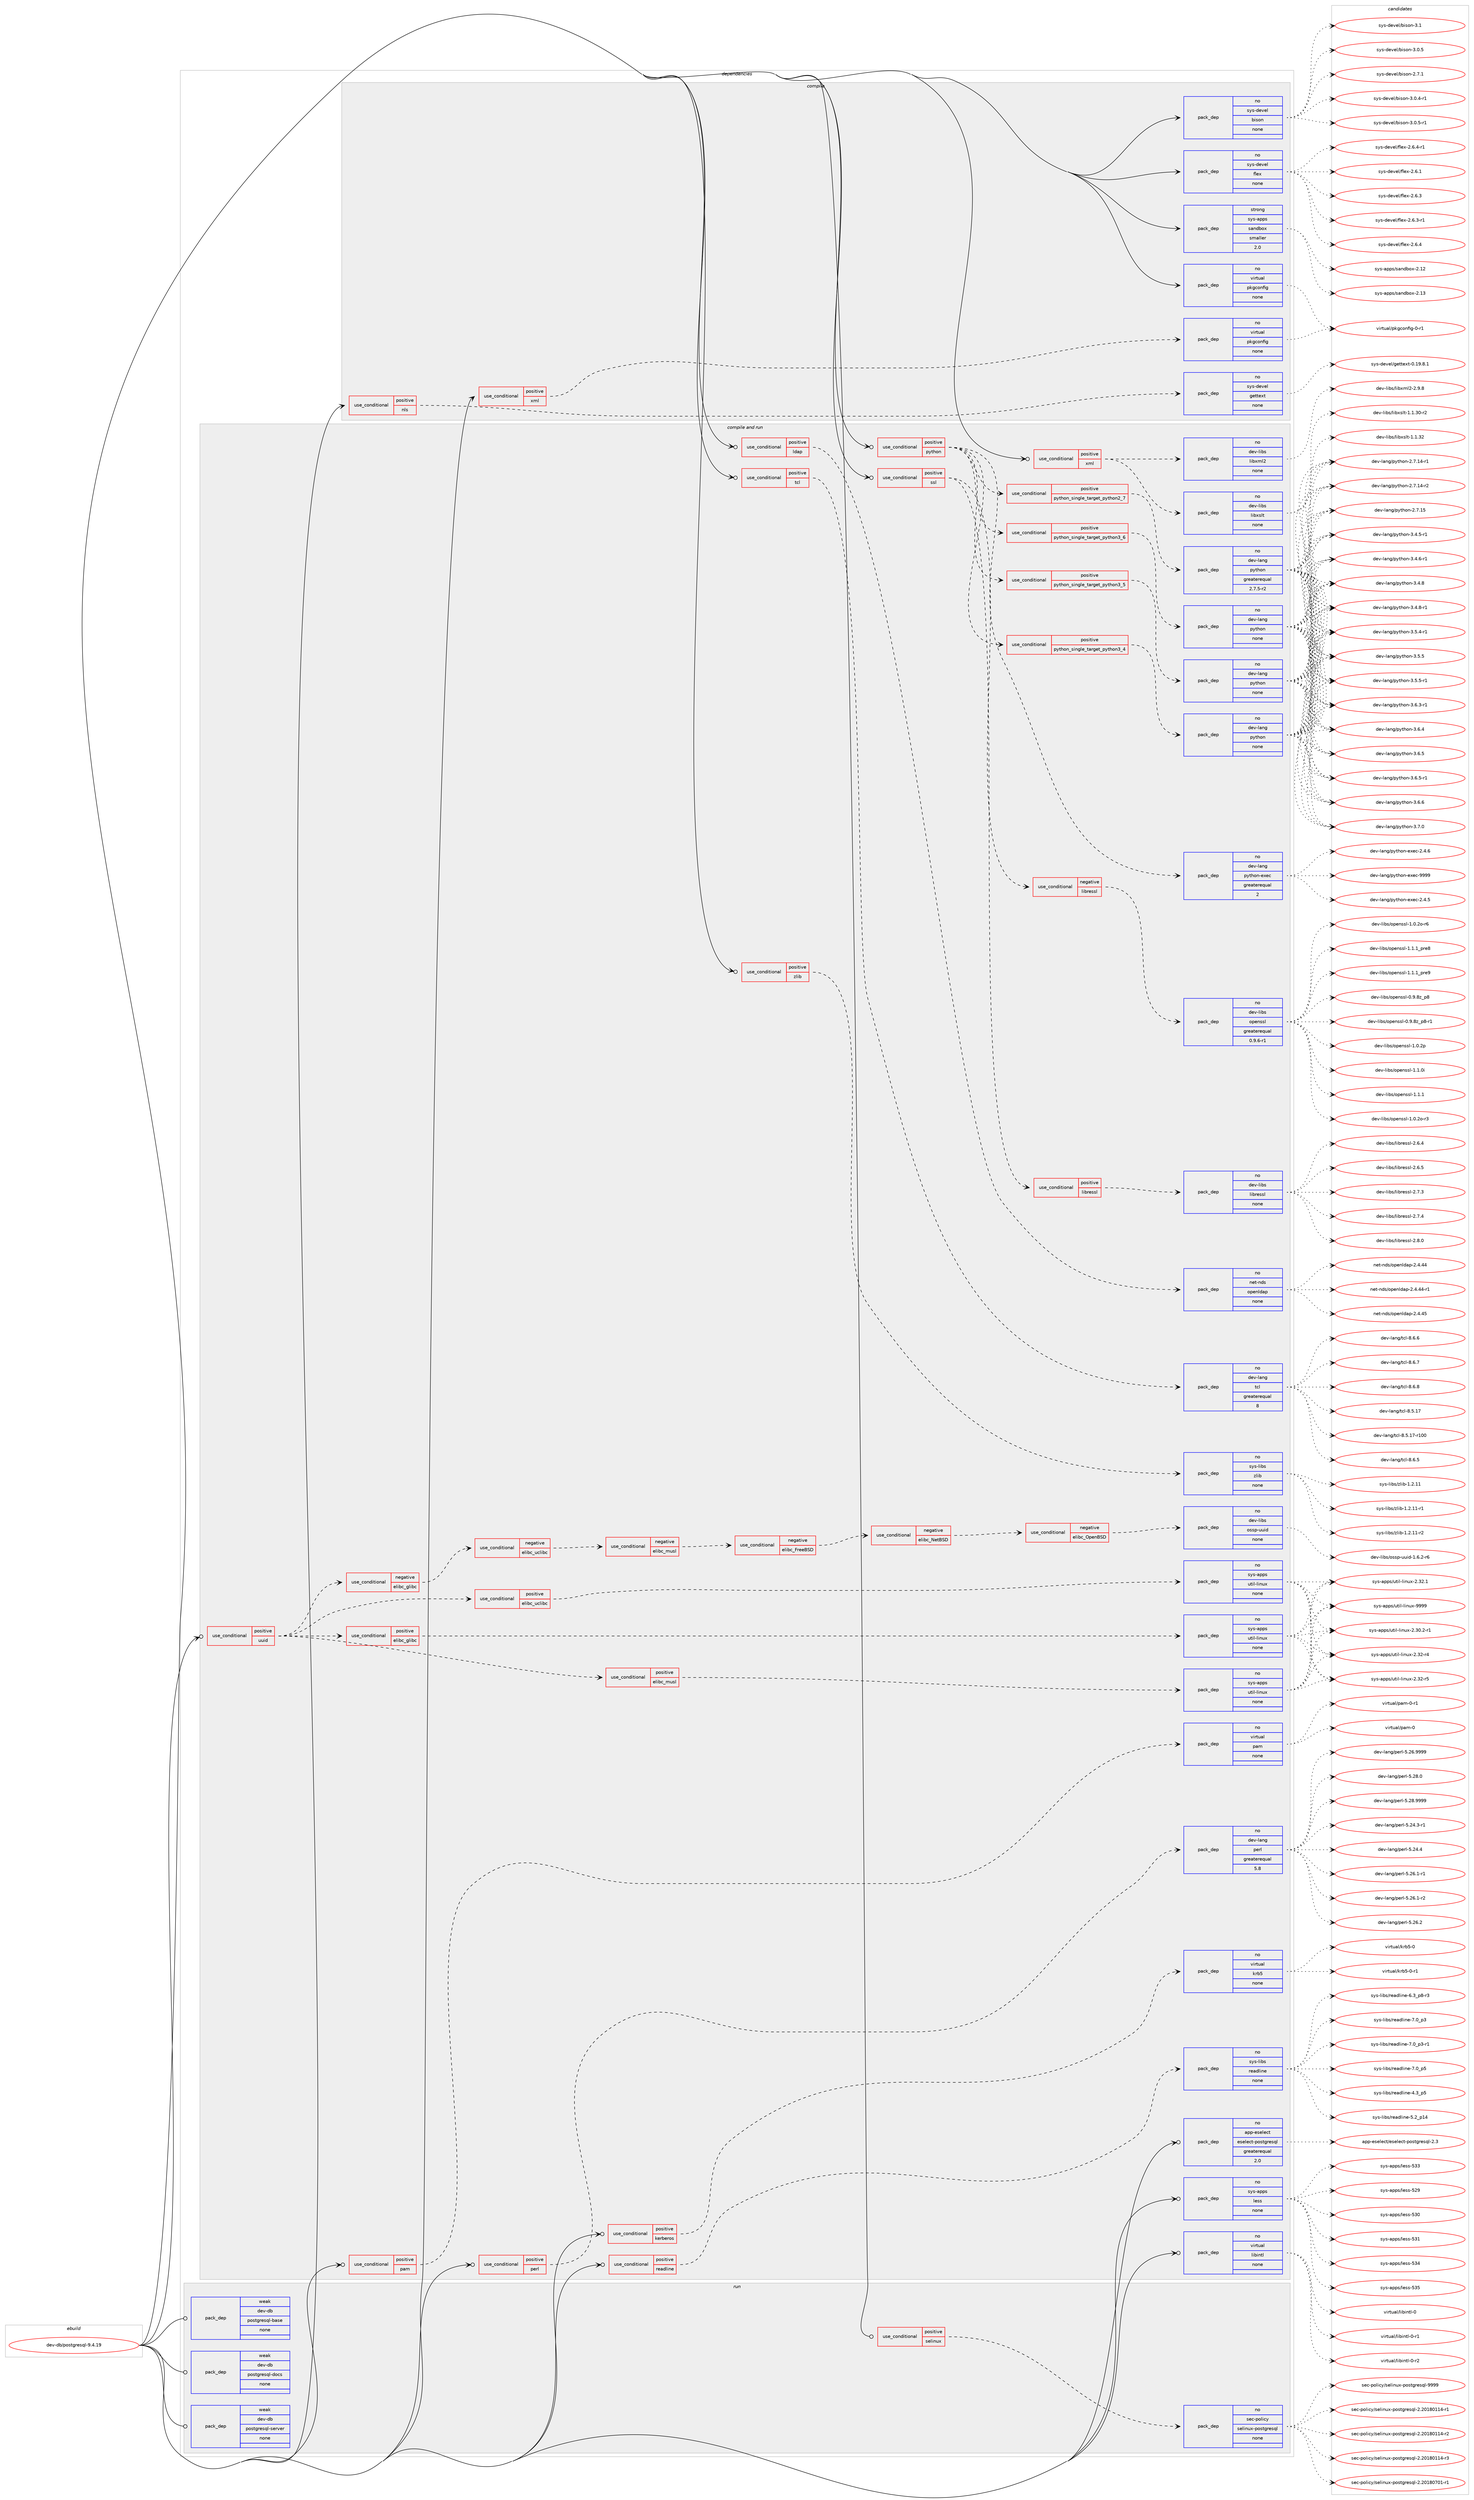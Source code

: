 digraph prolog {

# *************
# Graph options
# *************

newrank=true;
concentrate=true;
compound=true;
graph [rankdir=LR,fontname=Helvetica,fontsize=10,ranksep=1.5];#, ranksep=2.5, nodesep=0.2];
edge  [arrowhead=vee];
node  [fontname=Helvetica,fontsize=10];

# **********
# The ebuild
# **********

subgraph cluster_leftcol {
color=gray;
rank=same;
label=<<i>ebuild</i>>;
id [label="dev-db/postgresql-9.4.19", color=red, width=4, href="../dev-db/postgresql-9.4.19.svg"];
}

# ****************
# The dependencies
# ****************

subgraph cluster_midcol {
color=gray;
label=<<i>dependencies</i>>;
subgraph cluster_compile {
fillcolor="#eeeeee";
style=filled;
label=<<i>compile</i>>;
subgraph cond543 {
dependency1948 [label=<<TABLE BORDER="0" CELLBORDER="1" CELLSPACING="0" CELLPADDING="4"><TR><TD ROWSPAN="3" CELLPADDING="10">use_conditional</TD></TR><TR><TD>positive</TD></TR><TR><TD>nls</TD></TR></TABLE>>, shape=none, color=red];
subgraph pack1358 {
dependency1949 [label=<<TABLE BORDER="0" CELLBORDER="1" CELLSPACING="0" CELLPADDING="4" WIDTH="220"><TR><TD ROWSPAN="6" CELLPADDING="30">pack_dep</TD></TR><TR><TD WIDTH="110">no</TD></TR><TR><TD>sys-devel</TD></TR><TR><TD>gettext</TD></TR><TR><TD>none</TD></TR><TR><TD></TD></TR></TABLE>>, shape=none, color=blue];
}
dependency1948:e -> dependency1949:w [weight=20,style="dashed",arrowhead="vee"];
}
id:e -> dependency1948:w [weight=20,style="solid",arrowhead="vee"];
subgraph cond544 {
dependency1950 [label=<<TABLE BORDER="0" CELLBORDER="1" CELLSPACING="0" CELLPADDING="4"><TR><TD ROWSPAN="3" CELLPADDING="10">use_conditional</TD></TR><TR><TD>positive</TD></TR><TR><TD>xml</TD></TR></TABLE>>, shape=none, color=red];
subgraph pack1359 {
dependency1951 [label=<<TABLE BORDER="0" CELLBORDER="1" CELLSPACING="0" CELLPADDING="4" WIDTH="220"><TR><TD ROWSPAN="6" CELLPADDING="30">pack_dep</TD></TR><TR><TD WIDTH="110">no</TD></TR><TR><TD>virtual</TD></TR><TR><TD>pkgconfig</TD></TR><TR><TD>none</TD></TR><TR><TD></TD></TR></TABLE>>, shape=none, color=blue];
}
dependency1950:e -> dependency1951:w [weight=20,style="dashed",arrowhead="vee"];
}
id:e -> dependency1950:w [weight=20,style="solid",arrowhead="vee"];
subgraph pack1360 {
dependency1952 [label=<<TABLE BORDER="0" CELLBORDER="1" CELLSPACING="0" CELLPADDING="4" WIDTH="220"><TR><TD ROWSPAN="6" CELLPADDING="30">pack_dep</TD></TR><TR><TD WIDTH="110">no</TD></TR><TR><TD>sys-devel</TD></TR><TR><TD>bison</TD></TR><TR><TD>none</TD></TR><TR><TD></TD></TR></TABLE>>, shape=none, color=blue];
}
id:e -> dependency1952:w [weight=20,style="solid",arrowhead="vee"];
subgraph pack1361 {
dependency1953 [label=<<TABLE BORDER="0" CELLBORDER="1" CELLSPACING="0" CELLPADDING="4" WIDTH="220"><TR><TD ROWSPAN="6" CELLPADDING="30">pack_dep</TD></TR><TR><TD WIDTH="110">no</TD></TR><TR><TD>sys-devel</TD></TR><TR><TD>flex</TD></TR><TR><TD>none</TD></TR><TR><TD></TD></TR></TABLE>>, shape=none, color=blue];
}
id:e -> dependency1953:w [weight=20,style="solid",arrowhead="vee"];
subgraph pack1362 {
dependency1954 [label=<<TABLE BORDER="0" CELLBORDER="1" CELLSPACING="0" CELLPADDING="4" WIDTH="220"><TR><TD ROWSPAN="6" CELLPADDING="30">pack_dep</TD></TR><TR><TD WIDTH="110">no</TD></TR><TR><TD>virtual</TD></TR><TR><TD>pkgconfig</TD></TR><TR><TD>none</TD></TR><TR><TD></TD></TR></TABLE>>, shape=none, color=blue];
}
id:e -> dependency1954:w [weight=20,style="solid",arrowhead="vee"];
subgraph pack1363 {
dependency1955 [label=<<TABLE BORDER="0" CELLBORDER="1" CELLSPACING="0" CELLPADDING="4" WIDTH="220"><TR><TD ROWSPAN="6" CELLPADDING="30">pack_dep</TD></TR><TR><TD WIDTH="110">strong</TD></TR><TR><TD>sys-apps</TD></TR><TR><TD>sandbox</TD></TR><TR><TD>smaller</TD></TR><TR><TD>2.0</TD></TR></TABLE>>, shape=none, color=blue];
}
id:e -> dependency1955:w [weight=20,style="solid",arrowhead="vee"];
}
subgraph cluster_compileandrun {
fillcolor="#eeeeee";
style=filled;
label=<<i>compile and run</i>>;
subgraph cond545 {
dependency1956 [label=<<TABLE BORDER="0" CELLBORDER="1" CELLSPACING="0" CELLPADDING="4"><TR><TD ROWSPAN="3" CELLPADDING="10">use_conditional</TD></TR><TR><TD>positive</TD></TR><TR><TD>kerberos</TD></TR></TABLE>>, shape=none, color=red];
subgraph pack1364 {
dependency1957 [label=<<TABLE BORDER="0" CELLBORDER="1" CELLSPACING="0" CELLPADDING="4" WIDTH="220"><TR><TD ROWSPAN="6" CELLPADDING="30">pack_dep</TD></TR><TR><TD WIDTH="110">no</TD></TR><TR><TD>virtual</TD></TR><TR><TD>krb5</TD></TR><TR><TD>none</TD></TR><TR><TD></TD></TR></TABLE>>, shape=none, color=blue];
}
dependency1956:e -> dependency1957:w [weight=20,style="dashed",arrowhead="vee"];
}
id:e -> dependency1956:w [weight=20,style="solid",arrowhead="odotvee"];
subgraph cond546 {
dependency1958 [label=<<TABLE BORDER="0" CELLBORDER="1" CELLSPACING="0" CELLPADDING="4"><TR><TD ROWSPAN="3" CELLPADDING="10">use_conditional</TD></TR><TR><TD>positive</TD></TR><TR><TD>ldap</TD></TR></TABLE>>, shape=none, color=red];
subgraph pack1365 {
dependency1959 [label=<<TABLE BORDER="0" CELLBORDER="1" CELLSPACING="0" CELLPADDING="4" WIDTH="220"><TR><TD ROWSPAN="6" CELLPADDING="30">pack_dep</TD></TR><TR><TD WIDTH="110">no</TD></TR><TR><TD>net-nds</TD></TR><TR><TD>openldap</TD></TR><TR><TD>none</TD></TR><TR><TD></TD></TR></TABLE>>, shape=none, color=blue];
}
dependency1958:e -> dependency1959:w [weight=20,style="dashed",arrowhead="vee"];
}
id:e -> dependency1958:w [weight=20,style="solid",arrowhead="odotvee"];
subgraph cond547 {
dependency1960 [label=<<TABLE BORDER="0" CELLBORDER="1" CELLSPACING="0" CELLPADDING="4"><TR><TD ROWSPAN="3" CELLPADDING="10">use_conditional</TD></TR><TR><TD>positive</TD></TR><TR><TD>pam</TD></TR></TABLE>>, shape=none, color=red];
subgraph pack1366 {
dependency1961 [label=<<TABLE BORDER="0" CELLBORDER="1" CELLSPACING="0" CELLPADDING="4" WIDTH="220"><TR><TD ROWSPAN="6" CELLPADDING="30">pack_dep</TD></TR><TR><TD WIDTH="110">no</TD></TR><TR><TD>virtual</TD></TR><TR><TD>pam</TD></TR><TR><TD>none</TD></TR><TR><TD></TD></TR></TABLE>>, shape=none, color=blue];
}
dependency1960:e -> dependency1961:w [weight=20,style="dashed",arrowhead="vee"];
}
id:e -> dependency1960:w [weight=20,style="solid",arrowhead="odotvee"];
subgraph cond548 {
dependency1962 [label=<<TABLE BORDER="0" CELLBORDER="1" CELLSPACING="0" CELLPADDING="4"><TR><TD ROWSPAN="3" CELLPADDING="10">use_conditional</TD></TR><TR><TD>positive</TD></TR><TR><TD>perl</TD></TR></TABLE>>, shape=none, color=red];
subgraph pack1367 {
dependency1963 [label=<<TABLE BORDER="0" CELLBORDER="1" CELLSPACING="0" CELLPADDING="4" WIDTH="220"><TR><TD ROWSPAN="6" CELLPADDING="30">pack_dep</TD></TR><TR><TD WIDTH="110">no</TD></TR><TR><TD>dev-lang</TD></TR><TR><TD>perl</TD></TR><TR><TD>greaterequal</TD></TR><TR><TD>5.8</TD></TR></TABLE>>, shape=none, color=blue];
}
dependency1962:e -> dependency1963:w [weight=20,style="dashed",arrowhead="vee"];
}
id:e -> dependency1962:w [weight=20,style="solid",arrowhead="odotvee"];
subgraph cond549 {
dependency1964 [label=<<TABLE BORDER="0" CELLBORDER="1" CELLSPACING="0" CELLPADDING="4"><TR><TD ROWSPAN="3" CELLPADDING="10">use_conditional</TD></TR><TR><TD>positive</TD></TR><TR><TD>python</TD></TR></TABLE>>, shape=none, color=red];
subgraph cond550 {
dependency1965 [label=<<TABLE BORDER="0" CELLBORDER="1" CELLSPACING="0" CELLPADDING="4"><TR><TD ROWSPAN="3" CELLPADDING="10">use_conditional</TD></TR><TR><TD>positive</TD></TR><TR><TD>python_single_target_python2_7</TD></TR></TABLE>>, shape=none, color=red];
subgraph pack1368 {
dependency1966 [label=<<TABLE BORDER="0" CELLBORDER="1" CELLSPACING="0" CELLPADDING="4" WIDTH="220"><TR><TD ROWSPAN="6" CELLPADDING="30">pack_dep</TD></TR><TR><TD WIDTH="110">no</TD></TR><TR><TD>dev-lang</TD></TR><TR><TD>python</TD></TR><TR><TD>greaterequal</TD></TR><TR><TD>2.7.5-r2</TD></TR></TABLE>>, shape=none, color=blue];
}
dependency1965:e -> dependency1966:w [weight=20,style="dashed",arrowhead="vee"];
}
dependency1964:e -> dependency1965:w [weight=20,style="dashed",arrowhead="vee"];
subgraph cond551 {
dependency1967 [label=<<TABLE BORDER="0" CELLBORDER="1" CELLSPACING="0" CELLPADDING="4"><TR><TD ROWSPAN="3" CELLPADDING="10">use_conditional</TD></TR><TR><TD>positive</TD></TR><TR><TD>python_single_target_python3_4</TD></TR></TABLE>>, shape=none, color=red];
subgraph pack1369 {
dependency1968 [label=<<TABLE BORDER="0" CELLBORDER="1" CELLSPACING="0" CELLPADDING="4" WIDTH="220"><TR><TD ROWSPAN="6" CELLPADDING="30">pack_dep</TD></TR><TR><TD WIDTH="110">no</TD></TR><TR><TD>dev-lang</TD></TR><TR><TD>python</TD></TR><TR><TD>none</TD></TR><TR><TD></TD></TR></TABLE>>, shape=none, color=blue];
}
dependency1967:e -> dependency1968:w [weight=20,style="dashed",arrowhead="vee"];
}
dependency1964:e -> dependency1967:w [weight=20,style="dashed",arrowhead="vee"];
subgraph cond552 {
dependency1969 [label=<<TABLE BORDER="0" CELLBORDER="1" CELLSPACING="0" CELLPADDING="4"><TR><TD ROWSPAN="3" CELLPADDING="10">use_conditional</TD></TR><TR><TD>positive</TD></TR><TR><TD>python_single_target_python3_5</TD></TR></TABLE>>, shape=none, color=red];
subgraph pack1370 {
dependency1970 [label=<<TABLE BORDER="0" CELLBORDER="1" CELLSPACING="0" CELLPADDING="4" WIDTH="220"><TR><TD ROWSPAN="6" CELLPADDING="30">pack_dep</TD></TR><TR><TD WIDTH="110">no</TD></TR><TR><TD>dev-lang</TD></TR><TR><TD>python</TD></TR><TR><TD>none</TD></TR><TR><TD></TD></TR></TABLE>>, shape=none, color=blue];
}
dependency1969:e -> dependency1970:w [weight=20,style="dashed",arrowhead="vee"];
}
dependency1964:e -> dependency1969:w [weight=20,style="dashed",arrowhead="vee"];
subgraph cond553 {
dependency1971 [label=<<TABLE BORDER="0" CELLBORDER="1" CELLSPACING="0" CELLPADDING="4"><TR><TD ROWSPAN="3" CELLPADDING="10">use_conditional</TD></TR><TR><TD>positive</TD></TR><TR><TD>python_single_target_python3_6</TD></TR></TABLE>>, shape=none, color=red];
subgraph pack1371 {
dependency1972 [label=<<TABLE BORDER="0" CELLBORDER="1" CELLSPACING="0" CELLPADDING="4" WIDTH="220"><TR><TD ROWSPAN="6" CELLPADDING="30">pack_dep</TD></TR><TR><TD WIDTH="110">no</TD></TR><TR><TD>dev-lang</TD></TR><TR><TD>python</TD></TR><TR><TD>none</TD></TR><TR><TD></TD></TR></TABLE>>, shape=none, color=blue];
}
dependency1971:e -> dependency1972:w [weight=20,style="dashed",arrowhead="vee"];
}
dependency1964:e -> dependency1971:w [weight=20,style="dashed",arrowhead="vee"];
subgraph pack1372 {
dependency1973 [label=<<TABLE BORDER="0" CELLBORDER="1" CELLSPACING="0" CELLPADDING="4" WIDTH="220"><TR><TD ROWSPAN="6" CELLPADDING="30">pack_dep</TD></TR><TR><TD WIDTH="110">no</TD></TR><TR><TD>dev-lang</TD></TR><TR><TD>python-exec</TD></TR><TR><TD>greaterequal</TD></TR><TR><TD>2</TD></TR></TABLE>>, shape=none, color=blue];
}
dependency1964:e -> dependency1973:w [weight=20,style="dashed",arrowhead="vee"];
}
id:e -> dependency1964:w [weight=20,style="solid",arrowhead="odotvee"];
subgraph cond554 {
dependency1974 [label=<<TABLE BORDER="0" CELLBORDER="1" CELLSPACING="0" CELLPADDING="4"><TR><TD ROWSPAN="3" CELLPADDING="10">use_conditional</TD></TR><TR><TD>positive</TD></TR><TR><TD>readline</TD></TR></TABLE>>, shape=none, color=red];
subgraph pack1373 {
dependency1975 [label=<<TABLE BORDER="0" CELLBORDER="1" CELLSPACING="0" CELLPADDING="4" WIDTH="220"><TR><TD ROWSPAN="6" CELLPADDING="30">pack_dep</TD></TR><TR><TD WIDTH="110">no</TD></TR><TR><TD>sys-libs</TD></TR><TR><TD>readline</TD></TR><TR><TD>none</TD></TR><TR><TD></TD></TR></TABLE>>, shape=none, color=blue];
}
dependency1974:e -> dependency1975:w [weight=20,style="dashed",arrowhead="vee"];
}
id:e -> dependency1974:w [weight=20,style="solid",arrowhead="odotvee"];
subgraph cond555 {
dependency1976 [label=<<TABLE BORDER="0" CELLBORDER="1" CELLSPACING="0" CELLPADDING="4"><TR><TD ROWSPAN="3" CELLPADDING="10">use_conditional</TD></TR><TR><TD>positive</TD></TR><TR><TD>ssl</TD></TR></TABLE>>, shape=none, color=red];
subgraph cond556 {
dependency1977 [label=<<TABLE BORDER="0" CELLBORDER="1" CELLSPACING="0" CELLPADDING="4"><TR><TD ROWSPAN="3" CELLPADDING="10">use_conditional</TD></TR><TR><TD>negative</TD></TR><TR><TD>libressl</TD></TR></TABLE>>, shape=none, color=red];
subgraph pack1374 {
dependency1978 [label=<<TABLE BORDER="0" CELLBORDER="1" CELLSPACING="0" CELLPADDING="4" WIDTH="220"><TR><TD ROWSPAN="6" CELLPADDING="30">pack_dep</TD></TR><TR><TD WIDTH="110">no</TD></TR><TR><TD>dev-libs</TD></TR><TR><TD>openssl</TD></TR><TR><TD>greaterequal</TD></TR><TR><TD>0.9.6-r1</TD></TR></TABLE>>, shape=none, color=blue];
}
dependency1977:e -> dependency1978:w [weight=20,style="dashed",arrowhead="vee"];
}
dependency1976:e -> dependency1977:w [weight=20,style="dashed",arrowhead="vee"];
subgraph cond557 {
dependency1979 [label=<<TABLE BORDER="0" CELLBORDER="1" CELLSPACING="0" CELLPADDING="4"><TR><TD ROWSPAN="3" CELLPADDING="10">use_conditional</TD></TR><TR><TD>positive</TD></TR><TR><TD>libressl</TD></TR></TABLE>>, shape=none, color=red];
subgraph pack1375 {
dependency1980 [label=<<TABLE BORDER="0" CELLBORDER="1" CELLSPACING="0" CELLPADDING="4" WIDTH="220"><TR><TD ROWSPAN="6" CELLPADDING="30">pack_dep</TD></TR><TR><TD WIDTH="110">no</TD></TR><TR><TD>dev-libs</TD></TR><TR><TD>libressl</TD></TR><TR><TD>none</TD></TR><TR><TD></TD></TR></TABLE>>, shape=none, color=blue];
}
dependency1979:e -> dependency1980:w [weight=20,style="dashed",arrowhead="vee"];
}
dependency1976:e -> dependency1979:w [weight=20,style="dashed",arrowhead="vee"];
}
id:e -> dependency1976:w [weight=20,style="solid",arrowhead="odotvee"];
subgraph cond558 {
dependency1981 [label=<<TABLE BORDER="0" CELLBORDER="1" CELLSPACING="0" CELLPADDING="4"><TR><TD ROWSPAN="3" CELLPADDING="10">use_conditional</TD></TR><TR><TD>positive</TD></TR><TR><TD>tcl</TD></TR></TABLE>>, shape=none, color=red];
subgraph pack1376 {
dependency1982 [label=<<TABLE BORDER="0" CELLBORDER="1" CELLSPACING="0" CELLPADDING="4" WIDTH="220"><TR><TD ROWSPAN="6" CELLPADDING="30">pack_dep</TD></TR><TR><TD WIDTH="110">no</TD></TR><TR><TD>dev-lang</TD></TR><TR><TD>tcl</TD></TR><TR><TD>greaterequal</TD></TR><TR><TD>8</TD></TR></TABLE>>, shape=none, color=blue];
}
dependency1981:e -> dependency1982:w [weight=20,style="dashed",arrowhead="vee"];
}
id:e -> dependency1981:w [weight=20,style="solid",arrowhead="odotvee"];
subgraph cond559 {
dependency1983 [label=<<TABLE BORDER="0" CELLBORDER="1" CELLSPACING="0" CELLPADDING="4"><TR><TD ROWSPAN="3" CELLPADDING="10">use_conditional</TD></TR><TR><TD>positive</TD></TR><TR><TD>uuid</TD></TR></TABLE>>, shape=none, color=red];
subgraph cond560 {
dependency1984 [label=<<TABLE BORDER="0" CELLBORDER="1" CELLSPACING="0" CELLPADDING="4"><TR><TD ROWSPAN="3" CELLPADDING="10">use_conditional</TD></TR><TR><TD>positive</TD></TR><TR><TD>elibc_glibc</TD></TR></TABLE>>, shape=none, color=red];
subgraph pack1377 {
dependency1985 [label=<<TABLE BORDER="0" CELLBORDER="1" CELLSPACING="0" CELLPADDING="4" WIDTH="220"><TR><TD ROWSPAN="6" CELLPADDING="30">pack_dep</TD></TR><TR><TD WIDTH="110">no</TD></TR><TR><TD>sys-apps</TD></TR><TR><TD>util-linux</TD></TR><TR><TD>none</TD></TR><TR><TD></TD></TR></TABLE>>, shape=none, color=blue];
}
dependency1984:e -> dependency1985:w [weight=20,style="dashed",arrowhead="vee"];
}
dependency1983:e -> dependency1984:w [weight=20,style="dashed",arrowhead="vee"];
subgraph cond561 {
dependency1986 [label=<<TABLE BORDER="0" CELLBORDER="1" CELLSPACING="0" CELLPADDING="4"><TR><TD ROWSPAN="3" CELLPADDING="10">use_conditional</TD></TR><TR><TD>positive</TD></TR><TR><TD>elibc_uclibc</TD></TR></TABLE>>, shape=none, color=red];
subgraph pack1378 {
dependency1987 [label=<<TABLE BORDER="0" CELLBORDER="1" CELLSPACING="0" CELLPADDING="4" WIDTH="220"><TR><TD ROWSPAN="6" CELLPADDING="30">pack_dep</TD></TR><TR><TD WIDTH="110">no</TD></TR><TR><TD>sys-apps</TD></TR><TR><TD>util-linux</TD></TR><TR><TD>none</TD></TR><TR><TD></TD></TR></TABLE>>, shape=none, color=blue];
}
dependency1986:e -> dependency1987:w [weight=20,style="dashed",arrowhead="vee"];
}
dependency1983:e -> dependency1986:w [weight=20,style="dashed",arrowhead="vee"];
subgraph cond562 {
dependency1988 [label=<<TABLE BORDER="0" CELLBORDER="1" CELLSPACING="0" CELLPADDING="4"><TR><TD ROWSPAN="3" CELLPADDING="10">use_conditional</TD></TR><TR><TD>positive</TD></TR><TR><TD>elibc_musl</TD></TR></TABLE>>, shape=none, color=red];
subgraph pack1379 {
dependency1989 [label=<<TABLE BORDER="0" CELLBORDER="1" CELLSPACING="0" CELLPADDING="4" WIDTH="220"><TR><TD ROWSPAN="6" CELLPADDING="30">pack_dep</TD></TR><TR><TD WIDTH="110">no</TD></TR><TR><TD>sys-apps</TD></TR><TR><TD>util-linux</TD></TR><TR><TD>none</TD></TR><TR><TD></TD></TR></TABLE>>, shape=none, color=blue];
}
dependency1988:e -> dependency1989:w [weight=20,style="dashed",arrowhead="vee"];
}
dependency1983:e -> dependency1988:w [weight=20,style="dashed",arrowhead="vee"];
subgraph cond563 {
dependency1990 [label=<<TABLE BORDER="0" CELLBORDER="1" CELLSPACING="0" CELLPADDING="4"><TR><TD ROWSPAN="3" CELLPADDING="10">use_conditional</TD></TR><TR><TD>negative</TD></TR><TR><TD>elibc_glibc</TD></TR></TABLE>>, shape=none, color=red];
subgraph cond564 {
dependency1991 [label=<<TABLE BORDER="0" CELLBORDER="1" CELLSPACING="0" CELLPADDING="4"><TR><TD ROWSPAN="3" CELLPADDING="10">use_conditional</TD></TR><TR><TD>negative</TD></TR><TR><TD>elibc_uclibc</TD></TR></TABLE>>, shape=none, color=red];
subgraph cond565 {
dependency1992 [label=<<TABLE BORDER="0" CELLBORDER="1" CELLSPACING="0" CELLPADDING="4"><TR><TD ROWSPAN="3" CELLPADDING="10">use_conditional</TD></TR><TR><TD>negative</TD></TR><TR><TD>elibc_musl</TD></TR></TABLE>>, shape=none, color=red];
subgraph cond566 {
dependency1993 [label=<<TABLE BORDER="0" CELLBORDER="1" CELLSPACING="0" CELLPADDING="4"><TR><TD ROWSPAN="3" CELLPADDING="10">use_conditional</TD></TR><TR><TD>negative</TD></TR><TR><TD>elibc_FreeBSD</TD></TR></TABLE>>, shape=none, color=red];
subgraph cond567 {
dependency1994 [label=<<TABLE BORDER="0" CELLBORDER="1" CELLSPACING="0" CELLPADDING="4"><TR><TD ROWSPAN="3" CELLPADDING="10">use_conditional</TD></TR><TR><TD>negative</TD></TR><TR><TD>elibc_NetBSD</TD></TR></TABLE>>, shape=none, color=red];
subgraph cond568 {
dependency1995 [label=<<TABLE BORDER="0" CELLBORDER="1" CELLSPACING="0" CELLPADDING="4"><TR><TD ROWSPAN="3" CELLPADDING="10">use_conditional</TD></TR><TR><TD>negative</TD></TR><TR><TD>elibc_OpenBSD</TD></TR></TABLE>>, shape=none, color=red];
subgraph pack1380 {
dependency1996 [label=<<TABLE BORDER="0" CELLBORDER="1" CELLSPACING="0" CELLPADDING="4" WIDTH="220"><TR><TD ROWSPAN="6" CELLPADDING="30">pack_dep</TD></TR><TR><TD WIDTH="110">no</TD></TR><TR><TD>dev-libs</TD></TR><TR><TD>ossp-uuid</TD></TR><TR><TD>none</TD></TR><TR><TD></TD></TR></TABLE>>, shape=none, color=blue];
}
dependency1995:e -> dependency1996:w [weight=20,style="dashed",arrowhead="vee"];
}
dependency1994:e -> dependency1995:w [weight=20,style="dashed",arrowhead="vee"];
}
dependency1993:e -> dependency1994:w [weight=20,style="dashed",arrowhead="vee"];
}
dependency1992:e -> dependency1993:w [weight=20,style="dashed",arrowhead="vee"];
}
dependency1991:e -> dependency1992:w [weight=20,style="dashed",arrowhead="vee"];
}
dependency1990:e -> dependency1991:w [weight=20,style="dashed",arrowhead="vee"];
}
dependency1983:e -> dependency1990:w [weight=20,style="dashed",arrowhead="vee"];
}
id:e -> dependency1983:w [weight=20,style="solid",arrowhead="odotvee"];
subgraph cond569 {
dependency1997 [label=<<TABLE BORDER="0" CELLBORDER="1" CELLSPACING="0" CELLPADDING="4"><TR><TD ROWSPAN="3" CELLPADDING="10">use_conditional</TD></TR><TR><TD>positive</TD></TR><TR><TD>xml</TD></TR></TABLE>>, shape=none, color=red];
subgraph pack1381 {
dependency1998 [label=<<TABLE BORDER="0" CELLBORDER="1" CELLSPACING="0" CELLPADDING="4" WIDTH="220"><TR><TD ROWSPAN="6" CELLPADDING="30">pack_dep</TD></TR><TR><TD WIDTH="110">no</TD></TR><TR><TD>dev-libs</TD></TR><TR><TD>libxml2</TD></TR><TR><TD>none</TD></TR><TR><TD></TD></TR></TABLE>>, shape=none, color=blue];
}
dependency1997:e -> dependency1998:w [weight=20,style="dashed",arrowhead="vee"];
subgraph pack1382 {
dependency1999 [label=<<TABLE BORDER="0" CELLBORDER="1" CELLSPACING="0" CELLPADDING="4" WIDTH="220"><TR><TD ROWSPAN="6" CELLPADDING="30">pack_dep</TD></TR><TR><TD WIDTH="110">no</TD></TR><TR><TD>dev-libs</TD></TR><TR><TD>libxslt</TD></TR><TR><TD>none</TD></TR><TR><TD></TD></TR></TABLE>>, shape=none, color=blue];
}
dependency1997:e -> dependency1999:w [weight=20,style="dashed",arrowhead="vee"];
}
id:e -> dependency1997:w [weight=20,style="solid",arrowhead="odotvee"];
subgraph cond570 {
dependency2000 [label=<<TABLE BORDER="0" CELLBORDER="1" CELLSPACING="0" CELLPADDING="4"><TR><TD ROWSPAN="3" CELLPADDING="10">use_conditional</TD></TR><TR><TD>positive</TD></TR><TR><TD>zlib</TD></TR></TABLE>>, shape=none, color=red];
subgraph pack1383 {
dependency2001 [label=<<TABLE BORDER="0" CELLBORDER="1" CELLSPACING="0" CELLPADDING="4" WIDTH="220"><TR><TD ROWSPAN="6" CELLPADDING="30">pack_dep</TD></TR><TR><TD WIDTH="110">no</TD></TR><TR><TD>sys-libs</TD></TR><TR><TD>zlib</TD></TR><TR><TD>none</TD></TR><TR><TD></TD></TR></TABLE>>, shape=none, color=blue];
}
dependency2000:e -> dependency2001:w [weight=20,style="dashed",arrowhead="vee"];
}
id:e -> dependency2000:w [weight=20,style="solid",arrowhead="odotvee"];
subgraph pack1384 {
dependency2002 [label=<<TABLE BORDER="0" CELLBORDER="1" CELLSPACING="0" CELLPADDING="4" WIDTH="220"><TR><TD ROWSPAN="6" CELLPADDING="30">pack_dep</TD></TR><TR><TD WIDTH="110">no</TD></TR><TR><TD>app-eselect</TD></TR><TR><TD>eselect-postgresql</TD></TR><TR><TD>greaterequal</TD></TR><TR><TD>2.0</TD></TR></TABLE>>, shape=none, color=blue];
}
id:e -> dependency2002:w [weight=20,style="solid",arrowhead="odotvee"];
subgraph pack1385 {
dependency2003 [label=<<TABLE BORDER="0" CELLBORDER="1" CELLSPACING="0" CELLPADDING="4" WIDTH="220"><TR><TD ROWSPAN="6" CELLPADDING="30">pack_dep</TD></TR><TR><TD WIDTH="110">no</TD></TR><TR><TD>sys-apps</TD></TR><TR><TD>less</TD></TR><TR><TD>none</TD></TR><TR><TD></TD></TR></TABLE>>, shape=none, color=blue];
}
id:e -> dependency2003:w [weight=20,style="solid",arrowhead="odotvee"];
subgraph pack1386 {
dependency2004 [label=<<TABLE BORDER="0" CELLBORDER="1" CELLSPACING="0" CELLPADDING="4" WIDTH="220"><TR><TD ROWSPAN="6" CELLPADDING="30">pack_dep</TD></TR><TR><TD WIDTH="110">no</TD></TR><TR><TD>virtual</TD></TR><TR><TD>libintl</TD></TR><TR><TD>none</TD></TR><TR><TD></TD></TR></TABLE>>, shape=none, color=blue];
}
id:e -> dependency2004:w [weight=20,style="solid",arrowhead="odotvee"];
}
subgraph cluster_run {
fillcolor="#eeeeee";
style=filled;
label=<<i>run</i>>;
subgraph cond571 {
dependency2005 [label=<<TABLE BORDER="0" CELLBORDER="1" CELLSPACING="0" CELLPADDING="4"><TR><TD ROWSPAN="3" CELLPADDING="10">use_conditional</TD></TR><TR><TD>positive</TD></TR><TR><TD>selinux</TD></TR></TABLE>>, shape=none, color=red];
subgraph pack1387 {
dependency2006 [label=<<TABLE BORDER="0" CELLBORDER="1" CELLSPACING="0" CELLPADDING="4" WIDTH="220"><TR><TD ROWSPAN="6" CELLPADDING="30">pack_dep</TD></TR><TR><TD WIDTH="110">no</TD></TR><TR><TD>sec-policy</TD></TR><TR><TD>selinux-postgresql</TD></TR><TR><TD>none</TD></TR><TR><TD></TD></TR></TABLE>>, shape=none, color=blue];
}
dependency2005:e -> dependency2006:w [weight=20,style="dashed",arrowhead="vee"];
}
id:e -> dependency2005:w [weight=20,style="solid",arrowhead="odot"];
subgraph pack1388 {
dependency2007 [label=<<TABLE BORDER="0" CELLBORDER="1" CELLSPACING="0" CELLPADDING="4" WIDTH="220"><TR><TD ROWSPAN="6" CELLPADDING="30">pack_dep</TD></TR><TR><TD WIDTH="110">weak</TD></TR><TR><TD>dev-db</TD></TR><TR><TD>postgresql-base</TD></TR><TR><TD>none</TD></TR><TR><TD></TD></TR></TABLE>>, shape=none, color=blue];
}
id:e -> dependency2007:w [weight=20,style="solid",arrowhead="odot"];
subgraph pack1389 {
dependency2008 [label=<<TABLE BORDER="0" CELLBORDER="1" CELLSPACING="0" CELLPADDING="4" WIDTH="220"><TR><TD ROWSPAN="6" CELLPADDING="30">pack_dep</TD></TR><TR><TD WIDTH="110">weak</TD></TR><TR><TD>dev-db</TD></TR><TR><TD>postgresql-docs</TD></TR><TR><TD>none</TD></TR><TR><TD></TD></TR></TABLE>>, shape=none, color=blue];
}
id:e -> dependency2008:w [weight=20,style="solid",arrowhead="odot"];
subgraph pack1390 {
dependency2009 [label=<<TABLE BORDER="0" CELLBORDER="1" CELLSPACING="0" CELLPADDING="4" WIDTH="220"><TR><TD ROWSPAN="6" CELLPADDING="30">pack_dep</TD></TR><TR><TD WIDTH="110">weak</TD></TR><TR><TD>dev-db</TD></TR><TR><TD>postgresql-server</TD></TR><TR><TD>none</TD></TR><TR><TD></TD></TR></TABLE>>, shape=none, color=blue];
}
id:e -> dependency2009:w [weight=20,style="solid",arrowhead="odot"];
}
}

# **************
# The candidates
# **************

subgraph cluster_choices {
rank=same;
color=gray;
label=<<i>candidates</i>>;

subgraph choice1358 {
color=black;
nodesep=1;
choice1151211154510010111810110847103101116116101120116454846495746564649 [label="sys-devel/gettext-0.19.8.1", color=red, width=4,href="../sys-devel/gettext-0.19.8.1.svg"];
dependency1949:e -> choice1151211154510010111810110847103101116116101120116454846495746564649:w [style=dotted,weight="100"];
}
subgraph choice1359 {
color=black;
nodesep=1;
choice11810511411611797108471121071039911111010210510345484511449 [label="virtual/pkgconfig-0-r1", color=red, width=4,href="../virtual/pkgconfig-0-r1.svg"];
dependency1951:e -> choice11810511411611797108471121071039911111010210510345484511449:w [style=dotted,weight="100"];
}
subgraph choice1360 {
color=black;
nodesep=1;
choice115121115451001011181011084798105115111110455146484653 [label="sys-devel/bison-3.0.5", color=red, width=4,href="../sys-devel/bison-3.0.5.svg"];
choice115121115451001011181011084798105115111110455046554649 [label="sys-devel/bison-2.7.1", color=red, width=4,href="../sys-devel/bison-2.7.1.svg"];
choice1151211154510010111810110847981051151111104551464846524511449 [label="sys-devel/bison-3.0.4-r1", color=red, width=4,href="../sys-devel/bison-3.0.4-r1.svg"];
choice1151211154510010111810110847981051151111104551464846534511449 [label="sys-devel/bison-3.0.5-r1", color=red, width=4,href="../sys-devel/bison-3.0.5-r1.svg"];
choice11512111545100101118101108479810511511111045514649 [label="sys-devel/bison-3.1", color=red, width=4,href="../sys-devel/bison-3.1.svg"];
dependency1952:e -> choice115121115451001011181011084798105115111110455146484653:w [style=dotted,weight="100"];
dependency1952:e -> choice115121115451001011181011084798105115111110455046554649:w [style=dotted,weight="100"];
dependency1952:e -> choice1151211154510010111810110847981051151111104551464846524511449:w [style=dotted,weight="100"];
dependency1952:e -> choice1151211154510010111810110847981051151111104551464846534511449:w [style=dotted,weight="100"];
dependency1952:e -> choice11512111545100101118101108479810511511111045514649:w [style=dotted,weight="100"];
}
subgraph choice1361 {
color=black;
nodesep=1;
choice1151211154510010111810110847102108101120455046544649 [label="sys-devel/flex-2.6.1", color=red, width=4,href="../sys-devel/flex-2.6.1.svg"];
choice1151211154510010111810110847102108101120455046544651 [label="sys-devel/flex-2.6.3", color=red, width=4,href="../sys-devel/flex-2.6.3.svg"];
choice11512111545100101118101108471021081011204550465446514511449 [label="sys-devel/flex-2.6.3-r1", color=red, width=4,href="../sys-devel/flex-2.6.3-r1.svg"];
choice1151211154510010111810110847102108101120455046544652 [label="sys-devel/flex-2.6.4", color=red, width=4,href="../sys-devel/flex-2.6.4.svg"];
choice11512111545100101118101108471021081011204550465446524511449 [label="sys-devel/flex-2.6.4-r1", color=red, width=4,href="../sys-devel/flex-2.6.4-r1.svg"];
dependency1953:e -> choice1151211154510010111810110847102108101120455046544649:w [style=dotted,weight="100"];
dependency1953:e -> choice1151211154510010111810110847102108101120455046544651:w [style=dotted,weight="100"];
dependency1953:e -> choice11512111545100101118101108471021081011204550465446514511449:w [style=dotted,weight="100"];
dependency1953:e -> choice1151211154510010111810110847102108101120455046544652:w [style=dotted,weight="100"];
dependency1953:e -> choice11512111545100101118101108471021081011204550465446524511449:w [style=dotted,weight="100"];
}
subgraph choice1362 {
color=black;
nodesep=1;
choice11810511411611797108471121071039911111010210510345484511449 [label="virtual/pkgconfig-0-r1", color=red, width=4,href="../virtual/pkgconfig-0-r1.svg"];
dependency1954:e -> choice11810511411611797108471121071039911111010210510345484511449:w [style=dotted,weight="100"];
}
subgraph choice1363 {
color=black;
nodesep=1;
choice11512111545971121121154711597110100981111204550464950 [label="sys-apps/sandbox-2.12", color=red, width=4,href="../sys-apps/sandbox-2.12.svg"];
choice11512111545971121121154711597110100981111204550464951 [label="sys-apps/sandbox-2.13", color=red, width=4,href="../sys-apps/sandbox-2.13.svg"];
dependency1955:e -> choice11512111545971121121154711597110100981111204550464950:w [style=dotted,weight="100"];
dependency1955:e -> choice11512111545971121121154711597110100981111204550464951:w [style=dotted,weight="100"];
}
subgraph choice1364 {
color=black;
nodesep=1;
choice118105114116117971084710711498534548 [label="virtual/krb5-0", color=red, width=4,href="../virtual/krb5-0.svg"];
choice1181051141161179710847107114985345484511449 [label="virtual/krb5-0-r1", color=red, width=4,href="../virtual/krb5-0-r1.svg"];
dependency1957:e -> choice118105114116117971084710711498534548:w [style=dotted,weight="100"];
dependency1957:e -> choice1181051141161179710847107114985345484511449:w [style=dotted,weight="100"];
}
subgraph choice1365 {
color=black;
nodesep=1;
choice11010111645110100115471111121011101081009711245504652465252 [label="net-nds/openldap-2.4.44", color=red, width=4,href="../net-nds/openldap-2.4.44.svg"];
choice110101116451101001154711111210111010810097112455046524652524511449 [label="net-nds/openldap-2.4.44-r1", color=red, width=4,href="../net-nds/openldap-2.4.44-r1.svg"];
choice11010111645110100115471111121011101081009711245504652465253 [label="net-nds/openldap-2.4.45", color=red, width=4,href="../net-nds/openldap-2.4.45.svg"];
dependency1959:e -> choice11010111645110100115471111121011101081009711245504652465252:w [style=dotted,weight="100"];
dependency1959:e -> choice110101116451101001154711111210111010810097112455046524652524511449:w [style=dotted,weight="100"];
dependency1959:e -> choice11010111645110100115471111121011101081009711245504652465253:w [style=dotted,weight="100"];
}
subgraph choice1366 {
color=black;
nodesep=1;
choice1181051141161179710847112971094548 [label="virtual/pam-0", color=red, width=4,href="../virtual/pam-0.svg"];
choice11810511411611797108471129710945484511449 [label="virtual/pam-0-r1", color=red, width=4,href="../virtual/pam-0-r1.svg"];
dependency1961:e -> choice1181051141161179710847112971094548:w [style=dotted,weight="100"];
dependency1961:e -> choice11810511411611797108471129710945484511449:w [style=dotted,weight="100"];
}
subgraph choice1367 {
color=black;
nodesep=1;
choice100101118451089711010347112101114108455346505246514511449 [label="dev-lang/perl-5.24.3-r1", color=red, width=4,href="../dev-lang/perl-5.24.3-r1.svg"];
choice10010111845108971101034711210111410845534650524652 [label="dev-lang/perl-5.24.4", color=red, width=4,href="../dev-lang/perl-5.24.4.svg"];
choice100101118451089711010347112101114108455346505446494511449 [label="dev-lang/perl-5.26.1-r1", color=red, width=4,href="../dev-lang/perl-5.26.1-r1.svg"];
choice100101118451089711010347112101114108455346505446494511450 [label="dev-lang/perl-5.26.1-r2", color=red, width=4,href="../dev-lang/perl-5.26.1-r2.svg"];
choice10010111845108971101034711210111410845534650544650 [label="dev-lang/perl-5.26.2", color=red, width=4,href="../dev-lang/perl-5.26.2.svg"];
choice10010111845108971101034711210111410845534650544657575757 [label="dev-lang/perl-5.26.9999", color=red, width=4,href="../dev-lang/perl-5.26.9999.svg"];
choice10010111845108971101034711210111410845534650564648 [label="dev-lang/perl-5.28.0", color=red, width=4,href="../dev-lang/perl-5.28.0.svg"];
choice10010111845108971101034711210111410845534650564657575757 [label="dev-lang/perl-5.28.9999", color=red, width=4,href="../dev-lang/perl-5.28.9999.svg"];
dependency1963:e -> choice100101118451089711010347112101114108455346505246514511449:w [style=dotted,weight="100"];
dependency1963:e -> choice10010111845108971101034711210111410845534650524652:w [style=dotted,weight="100"];
dependency1963:e -> choice100101118451089711010347112101114108455346505446494511449:w [style=dotted,weight="100"];
dependency1963:e -> choice100101118451089711010347112101114108455346505446494511450:w [style=dotted,weight="100"];
dependency1963:e -> choice10010111845108971101034711210111410845534650544650:w [style=dotted,weight="100"];
dependency1963:e -> choice10010111845108971101034711210111410845534650544657575757:w [style=dotted,weight="100"];
dependency1963:e -> choice10010111845108971101034711210111410845534650564648:w [style=dotted,weight="100"];
dependency1963:e -> choice10010111845108971101034711210111410845534650564657575757:w [style=dotted,weight="100"];
}
subgraph choice1368 {
color=black;
nodesep=1;
choice100101118451089711010347112121116104111110455046554649524511449 [label="dev-lang/python-2.7.14-r1", color=red, width=4,href="../dev-lang/python-2.7.14-r1.svg"];
choice100101118451089711010347112121116104111110455046554649524511450 [label="dev-lang/python-2.7.14-r2", color=red, width=4,href="../dev-lang/python-2.7.14-r2.svg"];
choice10010111845108971101034711212111610411111045504655464953 [label="dev-lang/python-2.7.15", color=red, width=4,href="../dev-lang/python-2.7.15.svg"];
choice1001011184510897110103471121211161041111104551465246534511449 [label="dev-lang/python-3.4.5-r1", color=red, width=4,href="../dev-lang/python-3.4.5-r1.svg"];
choice1001011184510897110103471121211161041111104551465246544511449 [label="dev-lang/python-3.4.6-r1", color=red, width=4,href="../dev-lang/python-3.4.6-r1.svg"];
choice100101118451089711010347112121116104111110455146524656 [label="dev-lang/python-3.4.8", color=red, width=4,href="../dev-lang/python-3.4.8.svg"];
choice1001011184510897110103471121211161041111104551465246564511449 [label="dev-lang/python-3.4.8-r1", color=red, width=4,href="../dev-lang/python-3.4.8-r1.svg"];
choice1001011184510897110103471121211161041111104551465346524511449 [label="dev-lang/python-3.5.4-r1", color=red, width=4,href="../dev-lang/python-3.5.4-r1.svg"];
choice100101118451089711010347112121116104111110455146534653 [label="dev-lang/python-3.5.5", color=red, width=4,href="../dev-lang/python-3.5.5.svg"];
choice1001011184510897110103471121211161041111104551465346534511449 [label="dev-lang/python-3.5.5-r1", color=red, width=4,href="../dev-lang/python-3.5.5-r1.svg"];
choice1001011184510897110103471121211161041111104551465446514511449 [label="dev-lang/python-3.6.3-r1", color=red, width=4,href="../dev-lang/python-3.6.3-r1.svg"];
choice100101118451089711010347112121116104111110455146544652 [label="dev-lang/python-3.6.4", color=red, width=4,href="../dev-lang/python-3.6.4.svg"];
choice100101118451089711010347112121116104111110455146544653 [label="dev-lang/python-3.6.5", color=red, width=4,href="../dev-lang/python-3.6.5.svg"];
choice1001011184510897110103471121211161041111104551465446534511449 [label="dev-lang/python-3.6.5-r1", color=red, width=4,href="../dev-lang/python-3.6.5-r1.svg"];
choice100101118451089711010347112121116104111110455146544654 [label="dev-lang/python-3.6.6", color=red, width=4,href="../dev-lang/python-3.6.6.svg"];
choice100101118451089711010347112121116104111110455146554648 [label="dev-lang/python-3.7.0", color=red, width=4,href="../dev-lang/python-3.7.0.svg"];
dependency1966:e -> choice100101118451089711010347112121116104111110455046554649524511449:w [style=dotted,weight="100"];
dependency1966:e -> choice100101118451089711010347112121116104111110455046554649524511450:w [style=dotted,weight="100"];
dependency1966:e -> choice10010111845108971101034711212111610411111045504655464953:w [style=dotted,weight="100"];
dependency1966:e -> choice1001011184510897110103471121211161041111104551465246534511449:w [style=dotted,weight="100"];
dependency1966:e -> choice1001011184510897110103471121211161041111104551465246544511449:w [style=dotted,weight="100"];
dependency1966:e -> choice100101118451089711010347112121116104111110455146524656:w [style=dotted,weight="100"];
dependency1966:e -> choice1001011184510897110103471121211161041111104551465246564511449:w [style=dotted,weight="100"];
dependency1966:e -> choice1001011184510897110103471121211161041111104551465346524511449:w [style=dotted,weight="100"];
dependency1966:e -> choice100101118451089711010347112121116104111110455146534653:w [style=dotted,weight="100"];
dependency1966:e -> choice1001011184510897110103471121211161041111104551465346534511449:w [style=dotted,weight="100"];
dependency1966:e -> choice1001011184510897110103471121211161041111104551465446514511449:w [style=dotted,weight="100"];
dependency1966:e -> choice100101118451089711010347112121116104111110455146544652:w [style=dotted,weight="100"];
dependency1966:e -> choice100101118451089711010347112121116104111110455146544653:w [style=dotted,weight="100"];
dependency1966:e -> choice1001011184510897110103471121211161041111104551465446534511449:w [style=dotted,weight="100"];
dependency1966:e -> choice100101118451089711010347112121116104111110455146544654:w [style=dotted,weight="100"];
dependency1966:e -> choice100101118451089711010347112121116104111110455146554648:w [style=dotted,weight="100"];
}
subgraph choice1369 {
color=black;
nodesep=1;
choice100101118451089711010347112121116104111110455046554649524511449 [label="dev-lang/python-2.7.14-r1", color=red, width=4,href="../dev-lang/python-2.7.14-r1.svg"];
choice100101118451089711010347112121116104111110455046554649524511450 [label="dev-lang/python-2.7.14-r2", color=red, width=4,href="../dev-lang/python-2.7.14-r2.svg"];
choice10010111845108971101034711212111610411111045504655464953 [label="dev-lang/python-2.7.15", color=red, width=4,href="../dev-lang/python-2.7.15.svg"];
choice1001011184510897110103471121211161041111104551465246534511449 [label="dev-lang/python-3.4.5-r1", color=red, width=4,href="../dev-lang/python-3.4.5-r1.svg"];
choice1001011184510897110103471121211161041111104551465246544511449 [label="dev-lang/python-3.4.6-r1", color=red, width=4,href="../dev-lang/python-3.4.6-r1.svg"];
choice100101118451089711010347112121116104111110455146524656 [label="dev-lang/python-3.4.8", color=red, width=4,href="../dev-lang/python-3.4.8.svg"];
choice1001011184510897110103471121211161041111104551465246564511449 [label="dev-lang/python-3.4.8-r1", color=red, width=4,href="../dev-lang/python-3.4.8-r1.svg"];
choice1001011184510897110103471121211161041111104551465346524511449 [label="dev-lang/python-3.5.4-r1", color=red, width=4,href="../dev-lang/python-3.5.4-r1.svg"];
choice100101118451089711010347112121116104111110455146534653 [label="dev-lang/python-3.5.5", color=red, width=4,href="../dev-lang/python-3.5.5.svg"];
choice1001011184510897110103471121211161041111104551465346534511449 [label="dev-lang/python-3.5.5-r1", color=red, width=4,href="../dev-lang/python-3.5.5-r1.svg"];
choice1001011184510897110103471121211161041111104551465446514511449 [label="dev-lang/python-3.6.3-r1", color=red, width=4,href="../dev-lang/python-3.6.3-r1.svg"];
choice100101118451089711010347112121116104111110455146544652 [label="dev-lang/python-3.6.4", color=red, width=4,href="../dev-lang/python-3.6.4.svg"];
choice100101118451089711010347112121116104111110455146544653 [label="dev-lang/python-3.6.5", color=red, width=4,href="../dev-lang/python-3.6.5.svg"];
choice1001011184510897110103471121211161041111104551465446534511449 [label="dev-lang/python-3.6.5-r1", color=red, width=4,href="../dev-lang/python-3.6.5-r1.svg"];
choice100101118451089711010347112121116104111110455146544654 [label="dev-lang/python-3.6.6", color=red, width=4,href="../dev-lang/python-3.6.6.svg"];
choice100101118451089711010347112121116104111110455146554648 [label="dev-lang/python-3.7.0", color=red, width=4,href="../dev-lang/python-3.7.0.svg"];
dependency1968:e -> choice100101118451089711010347112121116104111110455046554649524511449:w [style=dotted,weight="100"];
dependency1968:e -> choice100101118451089711010347112121116104111110455046554649524511450:w [style=dotted,weight="100"];
dependency1968:e -> choice10010111845108971101034711212111610411111045504655464953:w [style=dotted,weight="100"];
dependency1968:e -> choice1001011184510897110103471121211161041111104551465246534511449:w [style=dotted,weight="100"];
dependency1968:e -> choice1001011184510897110103471121211161041111104551465246544511449:w [style=dotted,weight="100"];
dependency1968:e -> choice100101118451089711010347112121116104111110455146524656:w [style=dotted,weight="100"];
dependency1968:e -> choice1001011184510897110103471121211161041111104551465246564511449:w [style=dotted,weight="100"];
dependency1968:e -> choice1001011184510897110103471121211161041111104551465346524511449:w [style=dotted,weight="100"];
dependency1968:e -> choice100101118451089711010347112121116104111110455146534653:w [style=dotted,weight="100"];
dependency1968:e -> choice1001011184510897110103471121211161041111104551465346534511449:w [style=dotted,weight="100"];
dependency1968:e -> choice1001011184510897110103471121211161041111104551465446514511449:w [style=dotted,weight="100"];
dependency1968:e -> choice100101118451089711010347112121116104111110455146544652:w [style=dotted,weight="100"];
dependency1968:e -> choice100101118451089711010347112121116104111110455146544653:w [style=dotted,weight="100"];
dependency1968:e -> choice1001011184510897110103471121211161041111104551465446534511449:w [style=dotted,weight="100"];
dependency1968:e -> choice100101118451089711010347112121116104111110455146544654:w [style=dotted,weight="100"];
dependency1968:e -> choice100101118451089711010347112121116104111110455146554648:w [style=dotted,weight="100"];
}
subgraph choice1370 {
color=black;
nodesep=1;
choice100101118451089711010347112121116104111110455046554649524511449 [label="dev-lang/python-2.7.14-r1", color=red, width=4,href="../dev-lang/python-2.7.14-r1.svg"];
choice100101118451089711010347112121116104111110455046554649524511450 [label="dev-lang/python-2.7.14-r2", color=red, width=4,href="../dev-lang/python-2.7.14-r2.svg"];
choice10010111845108971101034711212111610411111045504655464953 [label="dev-lang/python-2.7.15", color=red, width=4,href="../dev-lang/python-2.7.15.svg"];
choice1001011184510897110103471121211161041111104551465246534511449 [label="dev-lang/python-3.4.5-r1", color=red, width=4,href="../dev-lang/python-3.4.5-r1.svg"];
choice1001011184510897110103471121211161041111104551465246544511449 [label="dev-lang/python-3.4.6-r1", color=red, width=4,href="../dev-lang/python-3.4.6-r1.svg"];
choice100101118451089711010347112121116104111110455146524656 [label="dev-lang/python-3.4.8", color=red, width=4,href="../dev-lang/python-3.4.8.svg"];
choice1001011184510897110103471121211161041111104551465246564511449 [label="dev-lang/python-3.4.8-r1", color=red, width=4,href="../dev-lang/python-3.4.8-r1.svg"];
choice1001011184510897110103471121211161041111104551465346524511449 [label="dev-lang/python-3.5.4-r1", color=red, width=4,href="../dev-lang/python-3.5.4-r1.svg"];
choice100101118451089711010347112121116104111110455146534653 [label="dev-lang/python-3.5.5", color=red, width=4,href="../dev-lang/python-3.5.5.svg"];
choice1001011184510897110103471121211161041111104551465346534511449 [label="dev-lang/python-3.5.5-r1", color=red, width=4,href="../dev-lang/python-3.5.5-r1.svg"];
choice1001011184510897110103471121211161041111104551465446514511449 [label="dev-lang/python-3.6.3-r1", color=red, width=4,href="../dev-lang/python-3.6.3-r1.svg"];
choice100101118451089711010347112121116104111110455146544652 [label="dev-lang/python-3.6.4", color=red, width=4,href="../dev-lang/python-3.6.4.svg"];
choice100101118451089711010347112121116104111110455146544653 [label="dev-lang/python-3.6.5", color=red, width=4,href="../dev-lang/python-3.6.5.svg"];
choice1001011184510897110103471121211161041111104551465446534511449 [label="dev-lang/python-3.6.5-r1", color=red, width=4,href="../dev-lang/python-3.6.5-r1.svg"];
choice100101118451089711010347112121116104111110455146544654 [label="dev-lang/python-3.6.6", color=red, width=4,href="../dev-lang/python-3.6.6.svg"];
choice100101118451089711010347112121116104111110455146554648 [label="dev-lang/python-3.7.0", color=red, width=4,href="../dev-lang/python-3.7.0.svg"];
dependency1970:e -> choice100101118451089711010347112121116104111110455046554649524511449:w [style=dotted,weight="100"];
dependency1970:e -> choice100101118451089711010347112121116104111110455046554649524511450:w [style=dotted,weight="100"];
dependency1970:e -> choice10010111845108971101034711212111610411111045504655464953:w [style=dotted,weight="100"];
dependency1970:e -> choice1001011184510897110103471121211161041111104551465246534511449:w [style=dotted,weight="100"];
dependency1970:e -> choice1001011184510897110103471121211161041111104551465246544511449:w [style=dotted,weight="100"];
dependency1970:e -> choice100101118451089711010347112121116104111110455146524656:w [style=dotted,weight="100"];
dependency1970:e -> choice1001011184510897110103471121211161041111104551465246564511449:w [style=dotted,weight="100"];
dependency1970:e -> choice1001011184510897110103471121211161041111104551465346524511449:w [style=dotted,weight="100"];
dependency1970:e -> choice100101118451089711010347112121116104111110455146534653:w [style=dotted,weight="100"];
dependency1970:e -> choice1001011184510897110103471121211161041111104551465346534511449:w [style=dotted,weight="100"];
dependency1970:e -> choice1001011184510897110103471121211161041111104551465446514511449:w [style=dotted,weight="100"];
dependency1970:e -> choice100101118451089711010347112121116104111110455146544652:w [style=dotted,weight="100"];
dependency1970:e -> choice100101118451089711010347112121116104111110455146544653:w [style=dotted,weight="100"];
dependency1970:e -> choice1001011184510897110103471121211161041111104551465446534511449:w [style=dotted,weight="100"];
dependency1970:e -> choice100101118451089711010347112121116104111110455146544654:w [style=dotted,weight="100"];
dependency1970:e -> choice100101118451089711010347112121116104111110455146554648:w [style=dotted,weight="100"];
}
subgraph choice1371 {
color=black;
nodesep=1;
choice100101118451089711010347112121116104111110455046554649524511449 [label="dev-lang/python-2.7.14-r1", color=red, width=4,href="../dev-lang/python-2.7.14-r1.svg"];
choice100101118451089711010347112121116104111110455046554649524511450 [label="dev-lang/python-2.7.14-r2", color=red, width=4,href="../dev-lang/python-2.7.14-r2.svg"];
choice10010111845108971101034711212111610411111045504655464953 [label="dev-lang/python-2.7.15", color=red, width=4,href="../dev-lang/python-2.7.15.svg"];
choice1001011184510897110103471121211161041111104551465246534511449 [label="dev-lang/python-3.4.5-r1", color=red, width=4,href="../dev-lang/python-3.4.5-r1.svg"];
choice1001011184510897110103471121211161041111104551465246544511449 [label="dev-lang/python-3.4.6-r1", color=red, width=4,href="../dev-lang/python-3.4.6-r1.svg"];
choice100101118451089711010347112121116104111110455146524656 [label="dev-lang/python-3.4.8", color=red, width=4,href="../dev-lang/python-3.4.8.svg"];
choice1001011184510897110103471121211161041111104551465246564511449 [label="dev-lang/python-3.4.8-r1", color=red, width=4,href="../dev-lang/python-3.4.8-r1.svg"];
choice1001011184510897110103471121211161041111104551465346524511449 [label="dev-lang/python-3.5.4-r1", color=red, width=4,href="../dev-lang/python-3.5.4-r1.svg"];
choice100101118451089711010347112121116104111110455146534653 [label="dev-lang/python-3.5.5", color=red, width=4,href="../dev-lang/python-3.5.5.svg"];
choice1001011184510897110103471121211161041111104551465346534511449 [label="dev-lang/python-3.5.5-r1", color=red, width=4,href="../dev-lang/python-3.5.5-r1.svg"];
choice1001011184510897110103471121211161041111104551465446514511449 [label="dev-lang/python-3.6.3-r1", color=red, width=4,href="../dev-lang/python-3.6.3-r1.svg"];
choice100101118451089711010347112121116104111110455146544652 [label="dev-lang/python-3.6.4", color=red, width=4,href="../dev-lang/python-3.6.4.svg"];
choice100101118451089711010347112121116104111110455146544653 [label="dev-lang/python-3.6.5", color=red, width=4,href="../dev-lang/python-3.6.5.svg"];
choice1001011184510897110103471121211161041111104551465446534511449 [label="dev-lang/python-3.6.5-r1", color=red, width=4,href="../dev-lang/python-3.6.5-r1.svg"];
choice100101118451089711010347112121116104111110455146544654 [label="dev-lang/python-3.6.6", color=red, width=4,href="../dev-lang/python-3.6.6.svg"];
choice100101118451089711010347112121116104111110455146554648 [label="dev-lang/python-3.7.0", color=red, width=4,href="../dev-lang/python-3.7.0.svg"];
dependency1972:e -> choice100101118451089711010347112121116104111110455046554649524511449:w [style=dotted,weight="100"];
dependency1972:e -> choice100101118451089711010347112121116104111110455046554649524511450:w [style=dotted,weight="100"];
dependency1972:e -> choice10010111845108971101034711212111610411111045504655464953:w [style=dotted,weight="100"];
dependency1972:e -> choice1001011184510897110103471121211161041111104551465246534511449:w [style=dotted,weight="100"];
dependency1972:e -> choice1001011184510897110103471121211161041111104551465246544511449:w [style=dotted,weight="100"];
dependency1972:e -> choice100101118451089711010347112121116104111110455146524656:w [style=dotted,weight="100"];
dependency1972:e -> choice1001011184510897110103471121211161041111104551465246564511449:w [style=dotted,weight="100"];
dependency1972:e -> choice1001011184510897110103471121211161041111104551465346524511449:w [style=dotted,weight="100"];
dependency1972:e -> choice100101118451089711010347112121116104111110455146534653:w [style=dotted,weight="100"];
dependency1972:e -> choice1001011184510897110103471121211161041111104551465346534511449:w [style=dotted,weight="100"];
dependency1972:e -> choice1001011184510897110103471121211161041111104551465446514511449:w [style=dotted,weight="100"];
dependency1972:e -> choice100101118451089711010347112121116104111110455146544652:w [style=dotted,weight="100"];
dependency1972:e -> choice100101118451089711010347112121116104111110455146544653:w [style=dotted,weight="100"];
dependency1972:e -> choice1001011184510897110103471121211161041111104551465446534511449:w [style=dotted,weight="100"];
dependency1972:e -> choice100101118451089711010347112121116104111110455146544654:w [style=dotted,weight="100"];
dependency1972:e -> choice100101118451089711010347112121116104111110455146554648:w [style=dotted,weight="100"];
}
subgraph choice1372 {
color=black;
nodesep=1;
choice1001011184510897110103471121211161041111104510112010199455046524653 [label="dev-lang/python-exec-2.4.5", color=red, width=4,href="../dev-lang/python-exec-2.4.5.svg"];
choice1001011184510897110103471121211161041111104510112010199455046524654 [label="dev-lang/python-exec-2.4.6", color=red, width=4,href="../dev-lang/python-exec-2.4.6.svg"];
choice10010111845108971101034711212111610411111045101120101994557575757 [label="dev-lang/python-exec-9999", color=red, width=4,href="../dev-lang/python-exec-9999.svg"];
dependency1973:e -> choice1001011184510897110103471121211161041111104510112010199455046524653:w [style=dotted,weight="100"];
dependency1973:e -> choice1001011184510897110103471121211161041111104510112010199455046524654:w [style=dotted,weight="100"];
dependency1973:e -> choice10010111845108971101034711212111610411111045101120101994557575757:w [style=dotted,weight="100"];
}
subgraph choice1373 {
color=black;
nodesep=1;
choice11512111545108105981154711410197100108105110101455246519511253 [label="sys-libs/readline-4.3_p5", color=red, width=4,href="../sys-libs/readline-4.3_p5.svg"];
choice1151211154510810598115471141019710010810511010145534650951124952 [label="sys-libs/readline-5.2_p14", color=red, width=4,href="../sys-libs/readline-5.2_p14.svg"];
choice115121115451081059811547114101971001081051101014554465195112564511451 [label="sys-libs/readline-6.3_p8-r3", color=red, width=4,href="../sys-libs/readline-6.3_p8-r3.svg"];
choice11512111545108105981154711410197100108105110101455546489511251 [label="sys-libs/readline-7.0_p3", color=red, width=4,href="../sys-libs/readline-7.0_p3.svg"];
choice115121115451081059811547114101971001081051101014555464895112514511449 [label="sys-libs/readline-7.0_p3-r1", color=red, width=4,href="../sys-libs/readline-7.0_p3-r1.svg"];
choice11512111545108105981154711410197100108105110101455546489511253 [label="sys-libs/readline-7.0_p5", color=red, width=4,href="../sys-libs/readline-7.0_p5.svg"];
dependency1975:e -> choice11512111545108105981154711410197100108105110101455246519511253:w [style=dotted,weight="100"];
dependency1975:e -> choice1151211154510810598115471141019710010810511010145534650951124952:w [style=dotted,weight="100"];
dependency1975:e -> choice115121115451081059811547114101971001081051101014554465195112564511451:w [style=dotted,weight="100"];
dependency1975:e -> choice11512111545108105981154711410197100108105110101455546489511251:w [style=dotted,weight="100"];
dependency1975:e -> choice115121115451081059811547114101971001081051101014555464895112514511449:w [style=dotted,weight="100"];
dependency1975:e -> choice11512111545108105981154711410197100108105110101455546489511253:w [style=dotted,weight="100"];
}
subgraph choice1374 {
color=black;
nodesep=1;
choice1001011184510810598115471111121011101151151084549464846501114511451 [label="dev-libs/openssl-1.0.2o-r3", color=red, width=4,href="../dev-libs/openssl-1.0.2o-r3.svg"];
choice1001011184510810598115471111121011101151151084549464846501114511454 [label="dev-libs/openssl-1.0.2o-r6", color=red, width=4,href="../dev-libs/openssl-1.0.2o-r6.svg"];
choice1001011184510810598115471111121011101151151084549464946499511211410156 [label="dev-libs/openssl-1.1.1_pre8", color=red, width=4,href="../dev-libs/openssl-1.1.1_pre8.svg"];
choice1001011184510810598115471111121011101151151084549464946499511211410157 [label="dev-libs/openssl-1.1.1_pre9", color=red, width=4,href="../dev-libs/openssl-1.1.1_pre9.svg"];
choice1001011184510810598115471111121011101151151084548465746561229511256 [label="dev-libs/openssl-0.9.8z_p8", color=red, width=4,href="../dev-libs/openssl-0.9.8z_p8.svg"];
choice10010111845108105981154711111210111011511510845484657465612295112564511449 [label="dev-libs/openssl-0.9.8z_p8-r1", color=red, width=4,href="../dev-libs/openssl-0.9.8z_p8-r1.svg"];
choice100101118451081059811547111112101110115115108454946484650112 [label="dev-libs/openssl-1.0.2p", color=red, width=4,href="../dev-libs/openssl-1.0.2p.svg"];
choice100101118451081059811547111112101110115115108454946494648105 [label="dev-libs/openssl-1.1.0i", color=red, width=4,href="../dev-libs/openssl-1.1.0i.svg"];
choice100101118451081059811547111112101110115115108454946494649 [label="dev-libs/openssl-1.1.1", color=red, width=4,href="../dev-libs/openssl-1.1.1.svg"];
dependency1978:e -> choice1001011184510810598115471111121011101151151084549464846501114511451:w [style=dotted,weight="100"];
dependency1978:e -> choice1001011184510810598115471111121011101151151084549464846501114511454:w [style=dotted,weight="100"];
dependency1978:e -> choice1001011184510810598115471111121011101151151084549464946499511211410156:w [style=dotted,weight="100"];
dependency1978:e -> choice1001011184510810598115471111121011101151151084549464946499511211410157:w [style=dotted,weight="100"];
dependency1978:e -> choice1001011184510810598115471111121011101151151084548465746561229511256:w [style=dotted,weight="100"];
dependency1978:e -> choice10010111845108105981154711111210111011511510845484657465612295112564511449:w [style=dotted,weight="100"];
dependency1978:e -> choice100101118451081059811547111112101110115115108454946484650112:w [style=dotted,weight="100"];
dependency1978:e -> choice100101118451081059811547111112101110115115108454946494648105:w [style=dotted,weight="100"];
dependency1978:e -> choice100101118451081059811547111112101110115115108454946494649:w [style=dotted,weight="100"];
}
subgraph choice1375 {
color=black;
nodesep=1;
choice10010111845108105981154710810598114101115115108455046544652 [label="dev-libs/libressl-2.6.4", color=red, width=4,href="../dev-libs/libressl-2.6.4.svg"];
choice10010111845108105981154710810598114101115115108455046544653 [label="dev-libs/libressl-2.6.5", color=red, width=4,href="../dev-libs/libressl-2.6.5.svg"];
choice10010111845108105981154710810598114101115115108455046554651 [label="dev-libs/libressl-2.7.3", color=red, width=4,href="../dev-libs/libressl-2.7.3.svg"];
choice10010111845108105981154710810598114101115115108455046554652 [label="dev-libs/libressl-2.7.4", color=red, width=4,href="../dev-libs/libressl-2.7.4.svg"];
choice10010111845108105981154710810598114101115115108455046564648 [label="dev-libs/libressl-2.8.0", color=red, width=4,href="../dev-libs/libressl-2.8.0.svg"];
dependency1980:e -> choice10010111845108105981154710810598114101115115108455046544652:w [style=dotted,weight="100"];
dependency1980:e -> choice10010111845108105981154710810598114101115115108455046544653:w [style=dotted,weight="100"];
dependency1980:e -> choice10010111845108105981154710810598114101115115108455046554651:w [style=dotted,weight="100"];
dependency1980:e -> choice10010111845108105981154710810598114101115115108455046554652:w [style=dotted,weight="100"];
dependency1980:e -> choice10010111845108105981154710810598114101115115108455046564648:w [style=dotted,weight="100"];
}
subgraph choice1376 {
color=black;
nodesep=1;
choice1001011184510897110103471169910845564653464955 [label="dev-lang/tcl-8.5.17", color=red, width=4,href="../dev-lang/tcl-8.5.17.svg"];
choice100101118451089711010347116991084556465346495545114494848 [label="dev-lang/tcl-8.5.17-r100", color=red, width=4,href="../dev-lang/tcl-8.5.17-r100.svg"];
choice10010111845108971101034711699108455646544653 [label="dev-lang/tcl-8.6.5", color=red, width=4,href="../dev-lang/tcl-8.6.5.svg"];
choice10010111845108971101034711699108455646544654 [label="dev-lang/tcl-8.6.6", color=red, width=4,href="../dev-lang/tcl-8.6.6.svg"];
choice10010111845108971101034711699108455646544655 [label="dev-lang/tcl-8.6.7", color=red, width=4,href="../dev-lang/tcl-8.6.7.svg"];
choice10010111845108971101034711699108455646544656 [label="dev-lang/tcl-8.6.8", color=red, width=4,href="../dev-lang/tcl-8.6.8.svg"];
dependency1982:e -> choice1001011184510897110103471169910845564653464955:w [style=dotted,weight="100"];
dependency1982:e -> choice100101118451089711010347116991084556465346495545114494848:w [style=dotted,weight="100"];
dependency1982:e -> choice10010111845108971101034711699108455646544653:w [style=dotted,weight="100"];
dependency1982:e -> choice10010111845108971101034711699108455646544654:w [style=dotted,weight="100"];
dependency1982:e -> choice10010111845108971101034711699108455646544655:w [style=dotted,weight="100"];
dependency1982:e -> choice10010111845108971101034711699108455646544656:w [style=dotted,weight="100"];
}
subgraph choice1377 {
color=black;
nodesep=1;
choice11512111545971121121154711711610510845108105110117120455046514846504511449 [label="sys-apps/util-linux-2.30.2-r1", color=red, width=4,href="../sys-apps/util-linux-2.30.2-r1.svg"];
choice1151211154597112112115471171161051084510810511011712045504651504511452 [label="sys-apps/util-linux-2.32-r4", color=red, width=4,href="../sys-apps/util-linux-2.32-r4.svg"];
choice1151211154597112112115471171161051084510810511011712045504651504511453 [label="sys-apps/util-linux-2.32-r5", color=red, width=4,href="../sys-apps/util-linux-2.32-r5.svg"];
choice1151211154597112112115471171161051084510810511011712045504651504649 [label="sys-apps/util-linux-2.32.1", color=red, width=4,href="../sys-apps/util-linux-2.32.1.svg"];
choice115121115459711211211547117116105108451081051101171204557575757 [label="sys-apps/util-linux-9999", color=red, width=4,href="../sys-apps/util-linux-9999.svg"];
dependency1985:e -> choice11512111545971121121154711711610510845108105110117120455046514846504511449:w [style=dotted,weight="100"];
dependency1985:e -> choice1151211154597112112115471171161051084510810511011712045504651504511452:w [style=dotted,weight="100"];
dependency1985:e -> choice1151211154597112112115471171161051084510810511011712045504651504511453:w [style=dotted,weight="100"];
dependency1985:e -> choice1151211154597112112115471171161051084510810511011712045504651504649:w [style=dotted,weight="100"];
dependency1985:e -> choice115121115459711211211547117116105108451081051101171204557575757:w [style=dotted,weight="100"];
}
subgraph choice1378 {
color=black;
nodesep=1;
choice11512111545971121121154711711610510845108105110117120455046514846504511449 [label="sys-apps/util-linux-2.30.2-r1", color=red, width=4,href="../sys-apps/util-linux-2.30.2-r1.svg"];
choice1151211154597112112115471171161051084510810511011712045504651504511452 [label="sys-apps/util-linux-2.32-r4", color=red, width=4,href="../sys-apps/util-linux-2.32-r4.svg"];
choice1151211154597112112115471171161051084510810511011712045504651504511453 [label="sys-apps/util-linux-2.32-r5", color=red, width=4,href="../sys-apps/util-linux-2.32-r5.svg"];
choice1151211154597112112115471171161051084510810511011712045504651504649 [label="sys-apps/util-linux-2.32.1", color=red, width=4,href="../sys-apps/util-linux-2.32.1.svg"];
choice115121115459711211211547117116105108451081051101171204557575757 [label="sys-apps/util-linux-9999", color=red, width=4,href="../sys-apps/util-linux-9999.svg"];
dependency1987:e -> choice11512111545971121121154711711610510845108105110117120455046514846504511449:w [style=dotted,weight="100"];
dependency1987:e -> choice1151211154597112112115471171161051084510810511011712045504651504511452:w [style=dotted,weight="100"];
dependency1987:e -> choice1151211154597112112115471171161051084510810511011712045504651504511453:w [style=dotted,weight="100"];
dependency1987:e -> choice1151211154597112112115471171161051084510810511011712045504651504649:w [style=dotted,weight="100"];
dependency1987:e -> choice115121115459711211211547117116105108451081051101171204557575757:w [style=dotted,weight="100"];
}
subgraph choice1379 {
color=black;
nodesep=1;
choice11512111545971121121154711711610510845108105110117120455046514846504511449 [label="sys-apps/util-linux-2.30.2-r1", color=red, width=4,href="../sys-apps/util-linux-2.30.2-r1.svg"];
choice1151211154597112112115471171161051084510810511011712045504651504511452 [label="sys-apps/util-linux-2.32-r4", color=red, width=4,href="../sys-apps/util-linux-2.32-r4.svg"];
choice1151211154597112112115471171161051084510810511011712045504651504511453 [label="sys-apps/util-linux-2.32-r5", color=red, width=4,href="../sys-apps/util-linux-2.32-r5.svg"];
choice1151211154597112112115471171161051084510810511011712045504651504649 [label="sys-apps/util-linux-2.32.1", color=red, width=4,href="../sys-apps/util-linux-2.32.1.svg"];
choice115121115459711211211547117116105108451081051101171204557575757 [label="sys-apps/util-linux-9999", color=red, width=4,href="../sys-apps/util-linux-9999.svg"];
dependency1989:e -> choice11512111545971121121154711711610510845108105110117120455046514846504511449:w [style=dotted,weight="100"];
dependency1989:e -> choice1151211154597112112115471171161051084510810511011712045504651504511452:w [style=dotted,weight="100"];
dependency1989:e -> choice1151211154597112112115471171161051084510810511011712045504651504511453:w [style=dotted,weight="100"];
dependency1989:e -> choice1151211154597112112115471171161051084510810511011712045504651504649:w [style=dotted,weight="100"];
dependency1989:e -> choice115121115459711211211547117116105108451081051101171204557575757:w [style=dotted,weight="100"];
}
subgraph choice1380 {
color=black;
nodesep=1;
choice100101118451081059811547111115115112451171171051004549465446504511454 [label="dev-libs/ossp-uuid-1.6.2-r6", color=red, width=4,href="../dev-libs/ossp-uuid-1.6.2-r6.svg"];
dependency1996:e -> choice100101118451081059811547111115115112451171171051004549465446504511454:w [style=dotted,weight="100"];
}
subgraph choice1381 {
color=black;
nodesep=1;
choice1001011184510810598115471081059812010910850455046574656 [label="dev-libs/libxml2-2.9.8", color=red, width=4,href="../dev-libs/libxml2-2.9.8.svg"];
dependency1998:e -> choice1001011184510810598115471081059812010910850455046574656:w [style=dotted,weight="100"];
}
subgraph choice1382 {
color=black;
nodesep=1;
choice10010111845108105981154710810598120115108116454946494651484511450 [label="dev-libs/libxslt-1.1.30-r2", color=red, width=4,href="../dev-libs/libxslt-1.1.30-r2.svg"];
choice1001011184510810598115471081059812011510811645494649465150 [label="dev-libs/libxslt-1.1.32", color=red, width=4,href="../dev-libs/libxslt-1.1.32.svg"];
dependency1999:e -> choice10010111845108105981154710810598120115108116454946494651484511450:w [style=dotted,weight="100"];
dependency1999:e -> choice1001011184510810598115471081059812011510811645494649465150:w [style=dotted,weight="100"];
}
subgraph choice1383 {
color=black;
nodesep=1;
choice1151211154510810598115471221081059845494650464949 [label="sys-libs/zlib-1.2.11", color=red, width=4,href="../sys-libs/zlib-1.2.11.svg"];
choice11512111545108105981154712210810598454946504649494511449 [label="sys-libs/zlib-1.2.11-r1", color=red, width=4,href="../sys-libs/zlib-1.2.11-r1.svg"];
choice11512111545108105981154712210810598454946504649494511450 [label="sys-libs/zlib-1.2.11-r2", color=red, width=4,href="../sys-libs/zlib-1.2.11-r2.svg"];
dependency2001:e -> choice1151211154510810598115471221081059845494650464949:w [style=dotted,weight="100"];
dependency2001:e -> choice11512111545108105981154712210810598454946504649494511449:w [style=dotted,weight="100"];
dependency2001:e -> choice11512111545108105981154712210810598454946504649494511450:w [style=dotted,weight="100"];
}
subgraph choice1384 {
color=black;
nodesep=1;
choice97112112451011151011081019911647101115101108101991164511211111511610311410111511310845504651 [label="app-eselect/eselect-postgresql-2.3", color=red, width=4,href="../app-eselect/eselect-postgresql-2.3.svg"];
dependency2002:e -> choice97112112451011151011081019911647101115101108101991164511211111511610311410111511310845504651:w [style=dotted,weight="100"];
}
subgraph choice1385 {
color=black;
nodesep=1;
choice11512111545971121121154710810111511545535151 [label="sys-apps/less-533", color=red, width=4,href="../sys-apps/less-533.svg"];
choice11512111545971121121154710810111511545535057 [label="sys-apps/less-529", color=red, width=4,href="../sys-apps/less-529.svg"];
choice11512111545971121121154710810111511545535148 [label="sys-apps/less-530", color=red, width=4,href="../sys-apps/less-530.svg"];
choice11512111545971121121154710810111511545535149 [label="sys-apps/less-531", color=red, width=4,href="../sys-apps/less-531.svg"];
choice11512111545971121121154710810111511545535152 [label="sys-apps/less-534", color=red, width=4,href="../sys-apps/less-534.svg"];
choice11512111545971121121154710810111511545535153 [label="sys-apps/less-535", color=red, width=4,href="../sys-apps/less-535.svg"];
dependency2003:e -> choice11512111545971121121154710810111511545535151:w [style=dotted,weight="100"];
dependency2003:e -> choice11512111545971121121154710810111511545535057:w [style=dotted,weight="100"];
dependency2003:e -> choice11512111545971121121154710810111511545535148:w [style=dotted,weight="100"];
dependency2003:e -> choice11512111545971121121154710810111511545535149:w [style=dotted,weight="100"];
dependency2003:e -> choice11512111545971121121154710810111511545535152:w [style=dotted,weight="100"];
dependency2003:e -> choice11512111545971121121154710810111511545535153:w [style=dotted,weight="100"];
}
subgraph choice1386 {
color=black;
nodesep=1;
choice1181051141161179710847108105981051101161084548 [label="virtual/libintl-0", color=red, width=4,href="../virtual/libintl-0.svg"];
choice11810511411611797108471081059810511011610845484511449 [label="virtual/libintl-0-r1", color=red, width=4,href="../virtual/libintl-0-r1.svg"];
choice11810511411611797108471081059810511011610845484511450 [label="virtual/libintl-0-r2", color=red, width=4,href="../virtual/libintl-0-r2.svg"];
dependency2004:e -> choice1181051141161179710847108105981051101161084548:w [style=dotted,weight="100"];
dependency2004:e -> choice11810511411611797108471081059810511011610845484511449:w [style=dotted,weight="100"];
dependency2004:e -> choice11810511411611797108471081059810511011610845484511450:w [style=dotted,weight="100"];
}
subgraph choice1387 {
color=black;
nodesep=1;
choice115101994511211110810599121471151011081051101171204511211111511610311410111511310845504650484956484949524511449 [label="sec-policy/selinux-postgresql-2.20180114-r1", color=red, width=4,href="../sec-policy/selinux-postgresql-2.20180114-r1.svg"];
choice115101994511211110810599121471151011081051101171204511211111511610311410111511310845504650484956484949524511450 [label="sec-policy/selinux-postgresql-2.20180114-r2", color=red, width=4,href="../sec-policy/selinux-postgresql-2.20180114-r2.svg"];
choice115101994511211110810599121471151011081051101171204511211111511610311410111511310845504650484956484949524511451 [label="sec-policy/selinux-postgresql-2.20180114-r3", color=red, width=4,href="../sec-policy/selinux-postgresql-2.20180114-r3.svg"];
choice115101994511211110810599121471151011081051101171204511211111511610311410111511310845504650484956485548494511449 [label="sec-policy/selinux-postgresql-2.20180701-r1", color=red, width=4,href="../sec-policy/selinux-postgresql-2.20180701-r1.svg"];
choice11510199451121111081059912147115101108105110117120451121111151161031141011151131084557575757 [label="sec-policy/selinux-postgresql-9999", color=red, width=4,href="../sec-policy/selinux-postgresql-9999.svg"];
dependency2006:e -> choice115101994511211110810599121471151011081051101171204511211111511610311410111511310845504650484956484949524511449:w [style=dotted,weight="100"];
dependency2006:e -> choice115101994511211110810599121471151011081051101171204511211111511610311410111511310845504650484956484949524511450:w [style=dotted,weight="100"];
dependency2006:e -> choice115101994511211110810599121471151011081051101171204511211111511610311410111511310845504650484956484949524511451:w [style=dotted,weight="100"];
dependency2006:e -> choice115101994511211110810599121471151011081051101171204511211111511610311410111511310845504650484956485548494511449:w [style=dotted,weight="100"];
dependency2006:e -> choice11510199451121111081059912147115101108105110117120451121111151161031141011151131084557575757:w [style=dotted,weight="100"];
}
subgraph choice1388 {
color=black;
nodesep=1;
}
subgraph choice1389 {
color=black;
nodesep=1;
}
subgraph choice1390 {
color=black;
nodesep=1;
}
}

}
